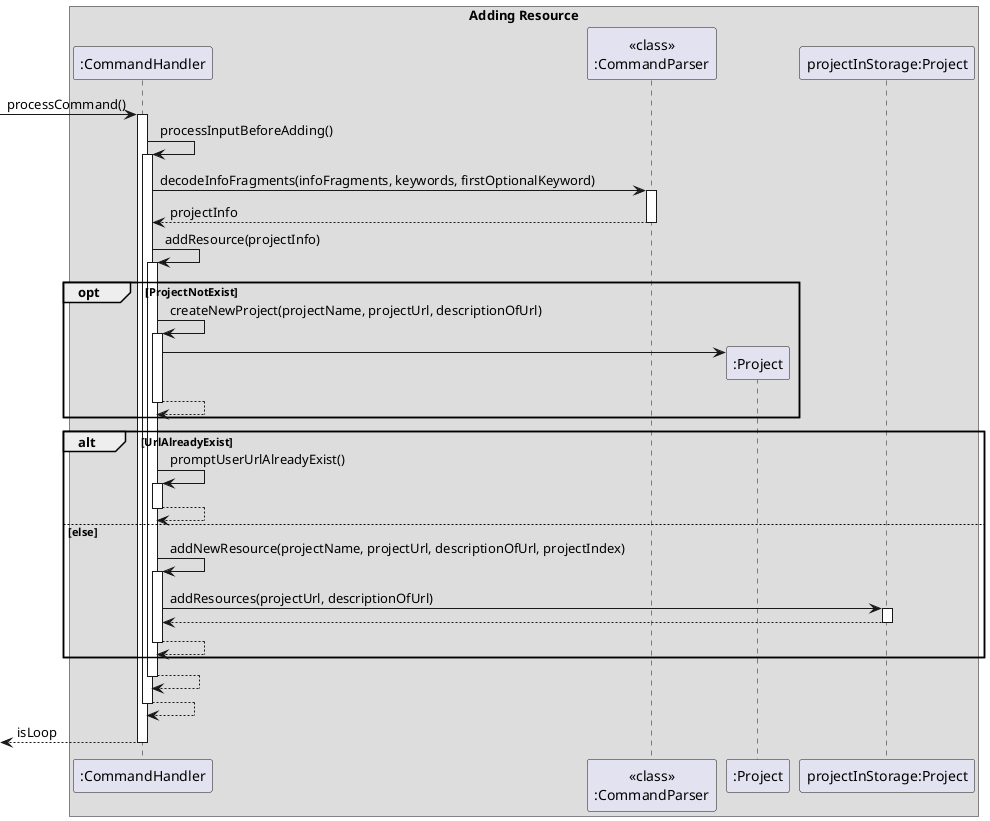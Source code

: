 @startuml

box Adding Resource
participant ":CommandHandler" as CH
participant "<<class>>\n:CommandParser" as CP
participant ":Project" as P1
participant "projectInStorage:Project" as P2

[-> CH: processCommand()
activate CH

CH -> CH: processInputBeforeAdding()
activate CH

CH -> CP: decodeInfoFragments(infoFragments, keywords, firstOptionalKeyword)
activate CP
return projectInfo

CH -> CH: addResource(projectInfo)
activate CH

opt ProjectNotExist
    CH -> CH: createNewProject(projectName, projectUrl, descriptionOfUrl)
    activate CH
    create P1
    CH -> P1:
    return
end

alt UrlAlreadyExist
    CH -> CH: promptUserUrlAlreadyExist()
    activate CH
    return
else else
    CH -> CH: addNewResource(projectName, projectUrl, descriptionOfUrl, projectIndex)
    activate CH
    CH -> P2: addResources(projectUrl, descriptionOfUrl)
    activate P2
    return
    return
end

return
return
return isLoop

@enduml